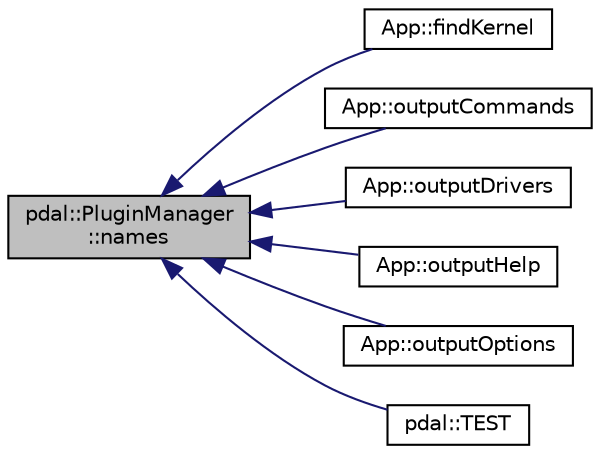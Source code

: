 digraph "pdal::PluginManager::names"
{
  edge [fontname="Helvetica",fontsize="10",labelfontname="Helvetica",labelfontsize="10"];
  node [fontname="Helvetica",fontsize="10",shape=record];
  rankdir="LR";
  Node1 [label="pdal::PluginManager\l::names",height=0.2,width=0.4,color="black", fillcolor="grey75", style="filled", fontcolor="black"];
  Node1 -> Node2 [dir="back",color="midnightblue",fontsize="10",style="solid",fontname="Helvetica"];
  Node2 [label="App::findKernel",height=0.2,width=0.4,color="black", fillcolor="white", style="filled",URL="$classApp.html#a450eaeaf824577f3ad04668512a654c3"];
  Node1 -> Node3 [dir="back",color="midnightblue",fontsize="10",style="solid",fontname="Helvetica"];
  Node3 [label="App::outputCommands",height=0.2,width=0.4,color="black", fillcolor="white", style="filled",URL="$classApp.html#a36f5e534612ee7f2430f8665f9fa7217"];
  Node1 -> Node4 [dir="back",color="midnightblue",fontsize="10",style="solid",fontname="Helvetica"];
  Node4 [label="App::outputDrivers",height=0.2,width=0.4,color="black", fillcolor="white", style="filled",URL="$classApp.html#a1577860a48c9cef4fe5f669480cac388"];
  Node1 -> Node5 [dir="back",color="midnightblue",fontsize="10",style="solid",fontname="Helvetica"];
  Node5 [label="App::outputHelp",height=0.2,width=0.4,color="black", fillcolor="white", style="filled",URL="$classApp.html#ae35f75a8875242e84d8d17b22f32b392"];
  Node1 -> Node6 [dir="back",color="midnightblue",fontsize="10",style="solid",fontname="Helvetica"];
  Node6 [label="App::outputOptions",height=0.2,width=0.4,color="black", fillcolor="white", style="filled",URL="$classApp.html#a938c36a4ebe65e6136a6ce234e1bf74c"];
  Node1 -> Node7 [dir="back",color="midnightblue",fontsize="10",style="solid",fontname="Helvetica"];
  Node7 [label="pdal::TEST",height=0.2,width=0.4,color="black", fillcolor="white", style="filled",URL="$namespacepdal.html#a89c2fa786a6bc145f4a5c50f44da1226"];
}
